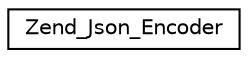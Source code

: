 digraph G
{
  edge [fontname="Helvetica",fontsize="10",labelfontname="Helvetica",labelfontsize="10"];
  node [fontname="Helvetica",fontsize="10",shape=record];
  rankdir="LR";
  Node1 [label="Zend_Json_Encoder",height=0.2,width=0.4,color="black", fillcolor="white", style="filled",URL="$class_zend___json___encoder.html"];
}
